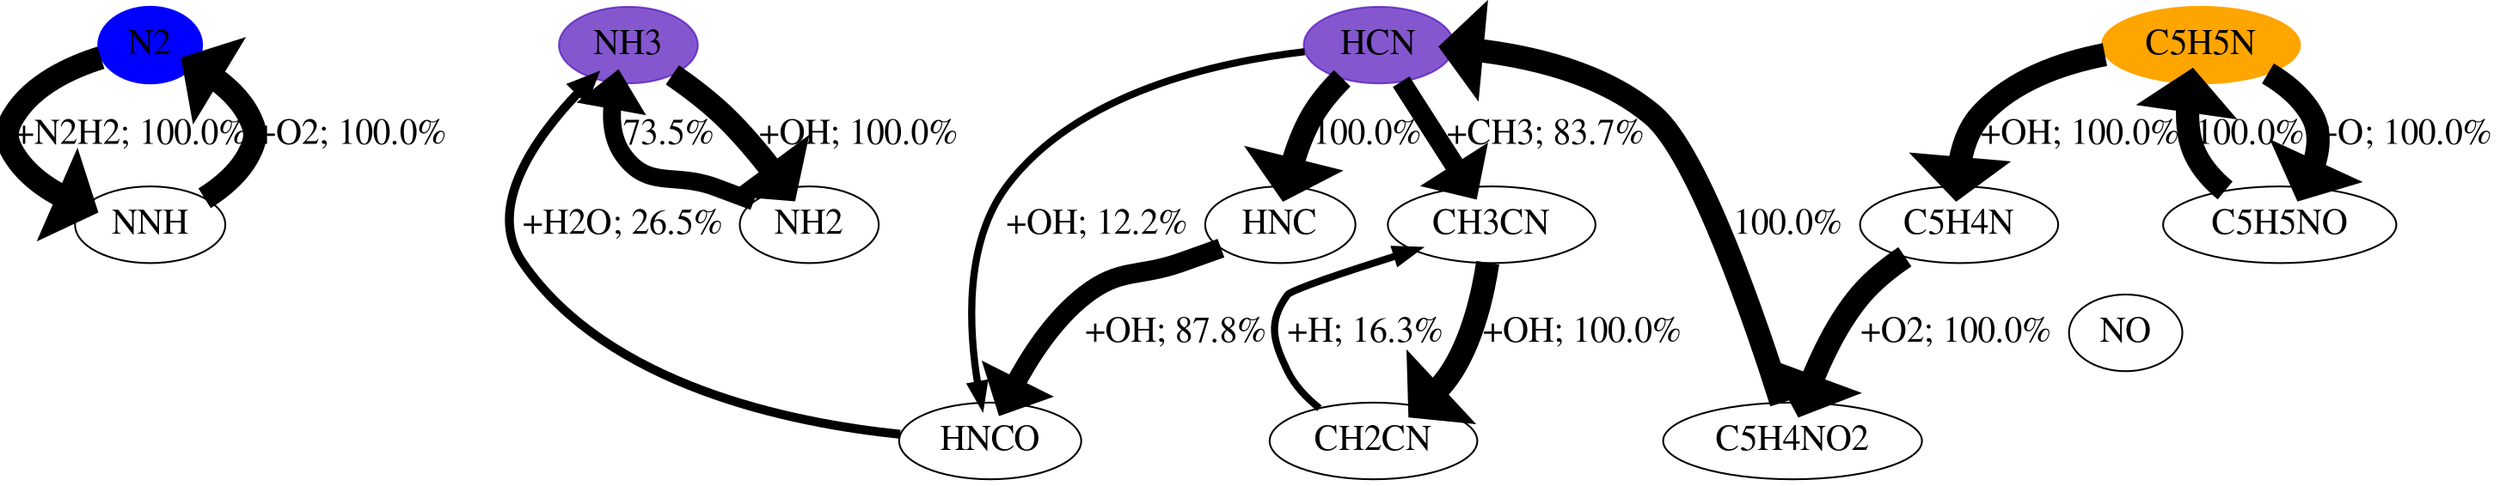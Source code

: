 digraph {
    graph [b="0,0,1558,558", rankdir=TB, center=true];
	N2 -> NNH [label="+N2H2; 100.0%" fontcolor=black fontname=Times fontsize=20 penwidth=13]
	HCN -> HNC [label="100.0%" fontcolor=black fontname=Times fontsize=20 penwidth=13]
	HCN -> HNCO [label="+OH; 12.2%" fontcolor=black fontname=Times fontsize=20 penwidth=4]
	HCN -> CH3CN [label="+CH3; 83.7%" fontcolor=black fontname=Times fontsize=20 penwidth=11]
	NH3 -> NH2 [label="+OH; 100.0%" fontcolor=black fontname=Times fontsize=20 penwidth=13]
	C5H5N -> C5H4N [label="+OH; 100.0%" fontcolor=black fontname=Times fontsize=20 penwidth=13]
	C5H5N -> C5H5NO [label="+O; 100.0%" fontcolor=black fontname=Times fontsize=20 penwidth=13]
	NNH -> N2 [label="+O2; 100.0%" fontcolor=black fontname=Times fontsize=20 penwidth=13]
	HNC -> HNCO [label="+OH; 87.8%" fontcolor=black fontname=Times fontsize=20 penwidth=11]
	HNCO -> NH3 [label="+H2O; 26.5%" fontcolor=black fontname=Times fontsize=20 penwidth=5]
	CH3CN -> CH2CN [label="+OH; 100.0%" fontcolor=black fontname=Times fontsize=20 penwidth=13]
	NH2 -> NH3 [label="73.5%" fontcolor=black fontname=Times fontsize=20 penwidth=10]
	C5H4N -> C5H4NO2 [label="+O2; 100.0%" fontcolor=black fontname=Times fontsize=20 penwidth=13]
	C5H5NO -> C5H5N [label="100.0%" fontcolor=black fontname=Times fontsize=20 penwidth=13]
	CH2CN -> CH3CN [label="+H; 16.3%" fontcolor=black fontname=Times fontsize=20 penwidth=4]
	C5H4NO2 -> HCN [label="100.0%" fontcolor=black fontname=Times fontsize=20 penwidth=13]
	NO [fontname=Times fontsize=20]
	N2 [fontname=Times fontsize=20]
	HCN [fontname=Times fontsize=20]
	NH3 [fontname=Times fontsize=20]
	C5H5N [fontname=Times fontsize=20]
	NNH [fontname=Times fontsize=20]
	HNC [fontname=Times fontsize=20]
	HNCO [fontname=Times fontsize=20]
	CH3CN [fontname=Times fontsize=20]
	NH2 [fontname=Times fontsize=20]
	C5H4N [fontname=Times fontsize=20]
	C5H5NO [fontname=Times fontsize=20]
	CH2CN [fontname=Times fontsize=20]
	C5H4NO2 [fontname=Times fontsize=20]
	HCN [color="#500dbab1" fillcolor="#500dbab1" style=filled]
	NH3 [color="#500dbab1" fillcolor="#500dbab1" style=filled]
	C5H5N [color=orange fillcolor=orange style=filled]
	N2 [color=blue fillcolor=blue style=filled]

    {rank="source"; C5H5N,NH3,HCN,N2}
}